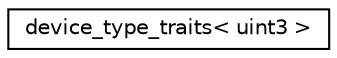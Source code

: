 digraph G
{
  edge [fontname="Helvetica",fontsize="10",labelfontname="Helvetica",labelfontsize="10"];
  node [fontname="Helvetica",fontsize="10",shape=record];
  rankdir=LR;
  Node1 [label="device_type_traits\< uint3 \>",height=0.2,width=0.4,color="black", fillcolor="white", style="filled",URL="$da/d7a/structdevice__type__traits_3_01uint3_01_4.html"];
}
